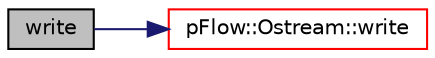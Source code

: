 digraph "write"
{
 // LATEX_PDF_SIZE
  edge [fontname="Helvetica",fontsize="10",labelfontname="Helvetica",labelfontsize="10"];
  node [fontname="Helvetica",fontsize="10",shape=record];
  rankdir="LR";
  Node1 [label="write",height=0.2,width=0.4,color="black", fillcolor="grey75", style="filled", fontcolor="black",tooltip="Write double."];
  Node1 -> Node2 [color="midnightblue",fontsize="10",style="solid",fontname="Helvetica"];
  Node2 [label="pFlow::Ostream::write",height=0.2,width=0.4,color="red", fillcolor="white", style="filled",URL="$classpFlow_1_1Ostream.html#af0296de2f120be163c138350c0c26507",tooltip="Write token to stream or otherwise handle it."];
}

